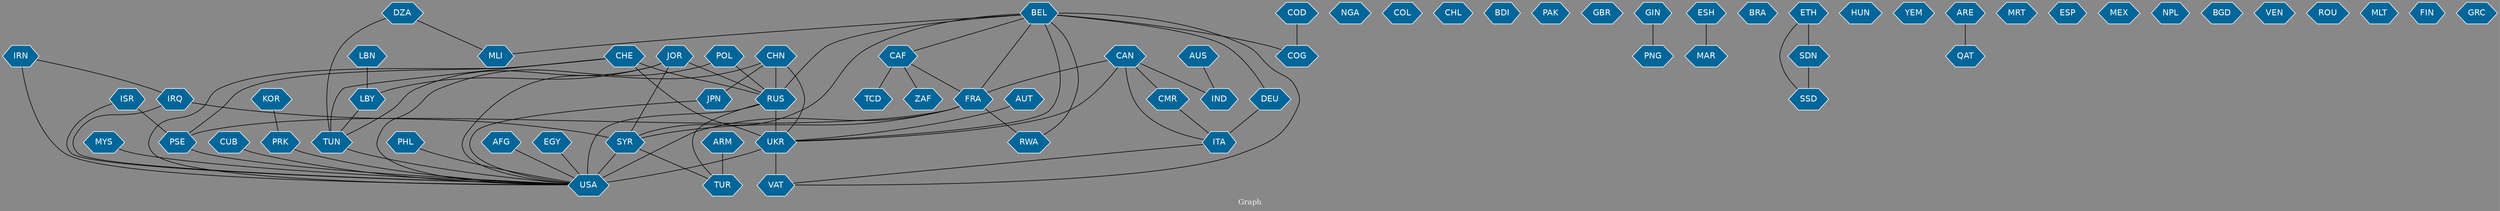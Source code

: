 // Countries together in item graph
graph {
	graph [bgcolor="#888888" fontcolor=white fontsize=12 label="Graph" outputorder=edgesfirst overlap=prism]
	node [color=white fillcolor="#006699" fontcolor=white fontname=Helvetica shape=hexagon style=filled]
	edge [arrowhead=open color=black fontcolor=white fontname=Courier fontsize=12]
		EGY [label=EGY]
		RUS [label=RUS]
		TUR [label=TUR]
		UKR [label=UKR]
		USA [label=USA]
		SYR [label=SYR]
		MLI [label=MLI]
		FRA [label=FRA]
		NGA [label=NGA]
		AFG [label=AFG]
		PSE [label=PSE]
		ITA [label=ITA]
		CHE [label=CHE]
		DEU [label=DEU]
		DZA [label=DZA]
		COL [label=COL]
		IRQ [label=IRQ]
		CHL [label=CHL]
		KOR [label=KOR]
		BDI [label=BDI]
		TUN [label=TUN]
		MYS [label=MYS]
		VAT [label=VAT]
		ISR [label=ISR]
		PAK [label=PAK]
		ZAF [label=ZAF]
		LBY [label=LBY]
		BEL [label=BEL]
		RWA [label=RWA]
		CAN [label=CAN]
		IRN [label=IRN]
		IND [label=IND]
		GBR [label=GBR]
		GIN [label=GIN]
		CHN [label=CHN]
		MAR [label=MAR]
		CAF [label=CAF]
		CUB [label=CUB]
		LBN [label=LBN]
		ARM [label=ARM]
		JOR [label=JOR]
		BRA [label=BRA]
		ESH [label=ESH]
		AUS [label=AUS]
		SSD [label=SSD]
		SDN [label=SDN]
		AUT [label=AUT]
		HUN [label=HUN]
		YEM [label=YEM]
		QAT [label=QAT]
		ARE [label=ARE]
		TCD [label=TCD]
		MRT [label=MRT]
		COG [label=COG]
		ESP [label=ESP]
		MEX [label=MEX]
		PRK [label=PRK]
		ETH [label=ETH]
		JPN [label=JPN]
		PHL [label=PHL]
		NPL [label=NPL]
		PNG [label=PNG]
		BGD [label=BGD]
		COD [label=COD]
		VEN [label=VEN]
		POL [label=POL]
		ROU [label=ROU]
		MLT [label=MLT]
		FIN [label=FIN]
		GRC [label=GRC]
		CMR [label=CMR]
			MYS -- USA [weight=1]
			ETH -- SSD [weight=1]
			GIN -- PNG [weight=1]
			POL -- RUS [weight=1]
			KOR -- PRK [weight=2]
			ISR -- PSE [weight=16]
			FRA -- USA [weight=1]
			ARE -- QAT [weight=1]
			BEL -- RWA [weight=3]
			CHN -- JPN [weight=2]
			CHN -- USA [weight=3]
			CHE -- RUS [weight=3]
			IRN -- IRQ [weight=1]
			JOR -- TUN [weight=1]
			CAF -- FRA [weight=1]
			CHE -- TUN [weight=1]
			SYR -- USA [weight=1]
			JOR -- SYR [weight=1]
			IRQ -- USA [weight=1]
			CAN -- UKR [weight=1]
			RUS -- TUR [weight=1]
			CAF -- TCD [weight=3]
			LBY -- TUN [weight=2]
			DEU -- ITA [weight=3]
			ARM -- TUR [weight=3]
			JOR -- RUS [weight=1]
			BEL -- UKR [weight=1]
			BEL -- MLI [weight=1]
			CHE -- PSE [weight=2]
			SDN -- SSD [weight=11]
			CAN -- ITA [weight=1]
			BEL -- COG [weight=4]
			CAN -- FRA [weight=2]
			ESH -- MAR [weight=1]
			BEL -- SYR [weight=2]
			PHL -- USA [weight=1]
			FRA -- SYR [weight=8]
			FRA -- PSE [weight=1]
			EGY -- USA [weight=1]
			AUS -- IND [weight=1]
			CAF -- ZAF [weight=1]
			CHE -- USA [weight=1]
			JOR -- LBY [weight=1]
			CHN -- RUS [weight=2]
			RUS -- USA [weight=22]
			CHE -- UKR [weight=10]
			CHN -- UKR [weight=1]
			UKR -- USA [weight=17]
			RUS -- UKR [weight=94]
			BEL -- RUS [weight=3]
			BEL -- FRA [weight=3]
			IRQ -- SYR [weight=1]
			SYR -- TUR [weight=1]
			IRN -- USA [weight=4]
			CUB -- USA [weight=1]
			BEL -- VAT [weight=1]
			ISR -- USA [weight=4]
			AUT -- UKR [weight=1]
			CAN -- IND [weight=1]
			DZA -- TUN [weight=1]
			LBN -- LBY [weight=2]
			BEL -- CAF [weight=1]
			JPN -- USA [weight=2]
			ETH -- SDN [weight=2]
			COD -- COG [weight=1]
			PSE -- USA [weight=1]
			FRA -- RWA [weight=3]
			PRK -- USA [weight=1]
			ITA -- VAT [weight=1]
			DZA -- MLI [weight=1]
			POL -- USA [weight=1]
			UKR -- VAT [weight=3]
			AFG -- USA [weight=4]
			BEL -- DEU [weight=1]
			TUN -- USA [weight=2]
			CAN -- CMR [weight=1]
			CMR -- ITA [weight=1]
}